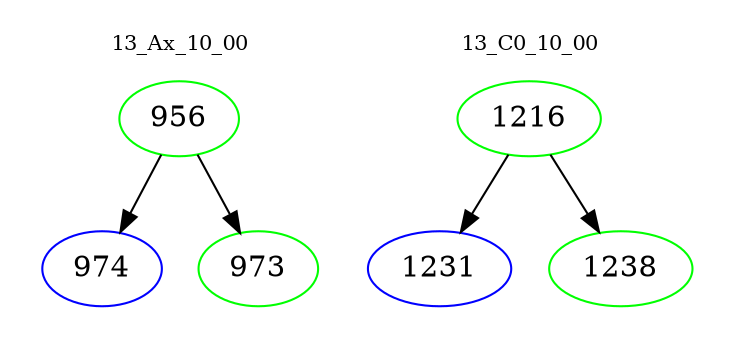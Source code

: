 digraph{
subgraph cluster_0 {
color = white
label = "13_Ax_10_00";
fontsize=10;
T0_956 [label="956", color="green"]
T0_956 -> T0_974 [color="black"]
T0_974 [label="974", color="blue"]
T0_956 -> T0_973 [color="black"]
T0_973 [label="973", color="green"]
}
subgraph cluster_1 {
color = white
label = "13_C0_10_00";
fontsize=10;
T1_1216 [label="1216", color="green"]
T1_1216 -> T1_1231 [color="black"]
T1_1231 [label="1231", color="blue"]
T1_1216 -> T1_1238 [color="black"]
T1_1238 [label="1238", color="green"]
}
}
